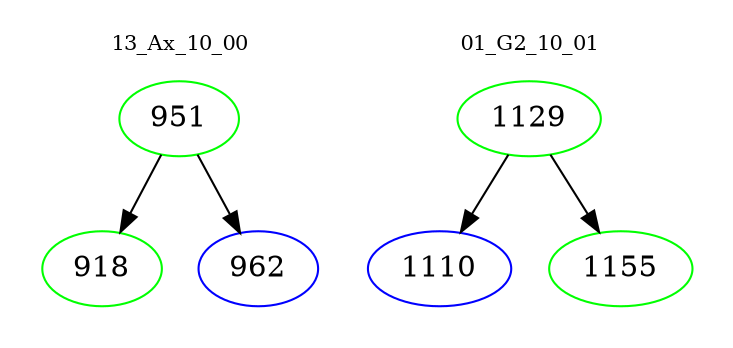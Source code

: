 digraph{
subgraph cluster_0 {
color = white
label = "13_Ax_10_00";
fontsize=10;
T0_951 [label="951", color="green"]
T0_951 -> T0_918 [color="black"]
T0_918 [label="918", color="green"]
T0_951 -> T0_962 [color="black"]
T0_962 [label="962", color="blue"]
}
subgraph cluster_1 {
color = white
label = "01_G2_10_01";
fontsize=10;
T1_1129 [label="1129", color="green"]
T1_1129 -> T1_1110 [color="black"]
T1_1110 [label="1110", color="blue"]
T1_1129 -> T1_1155 [color="black"]
T1_1155 [label="1155", color="green"]
}
}
